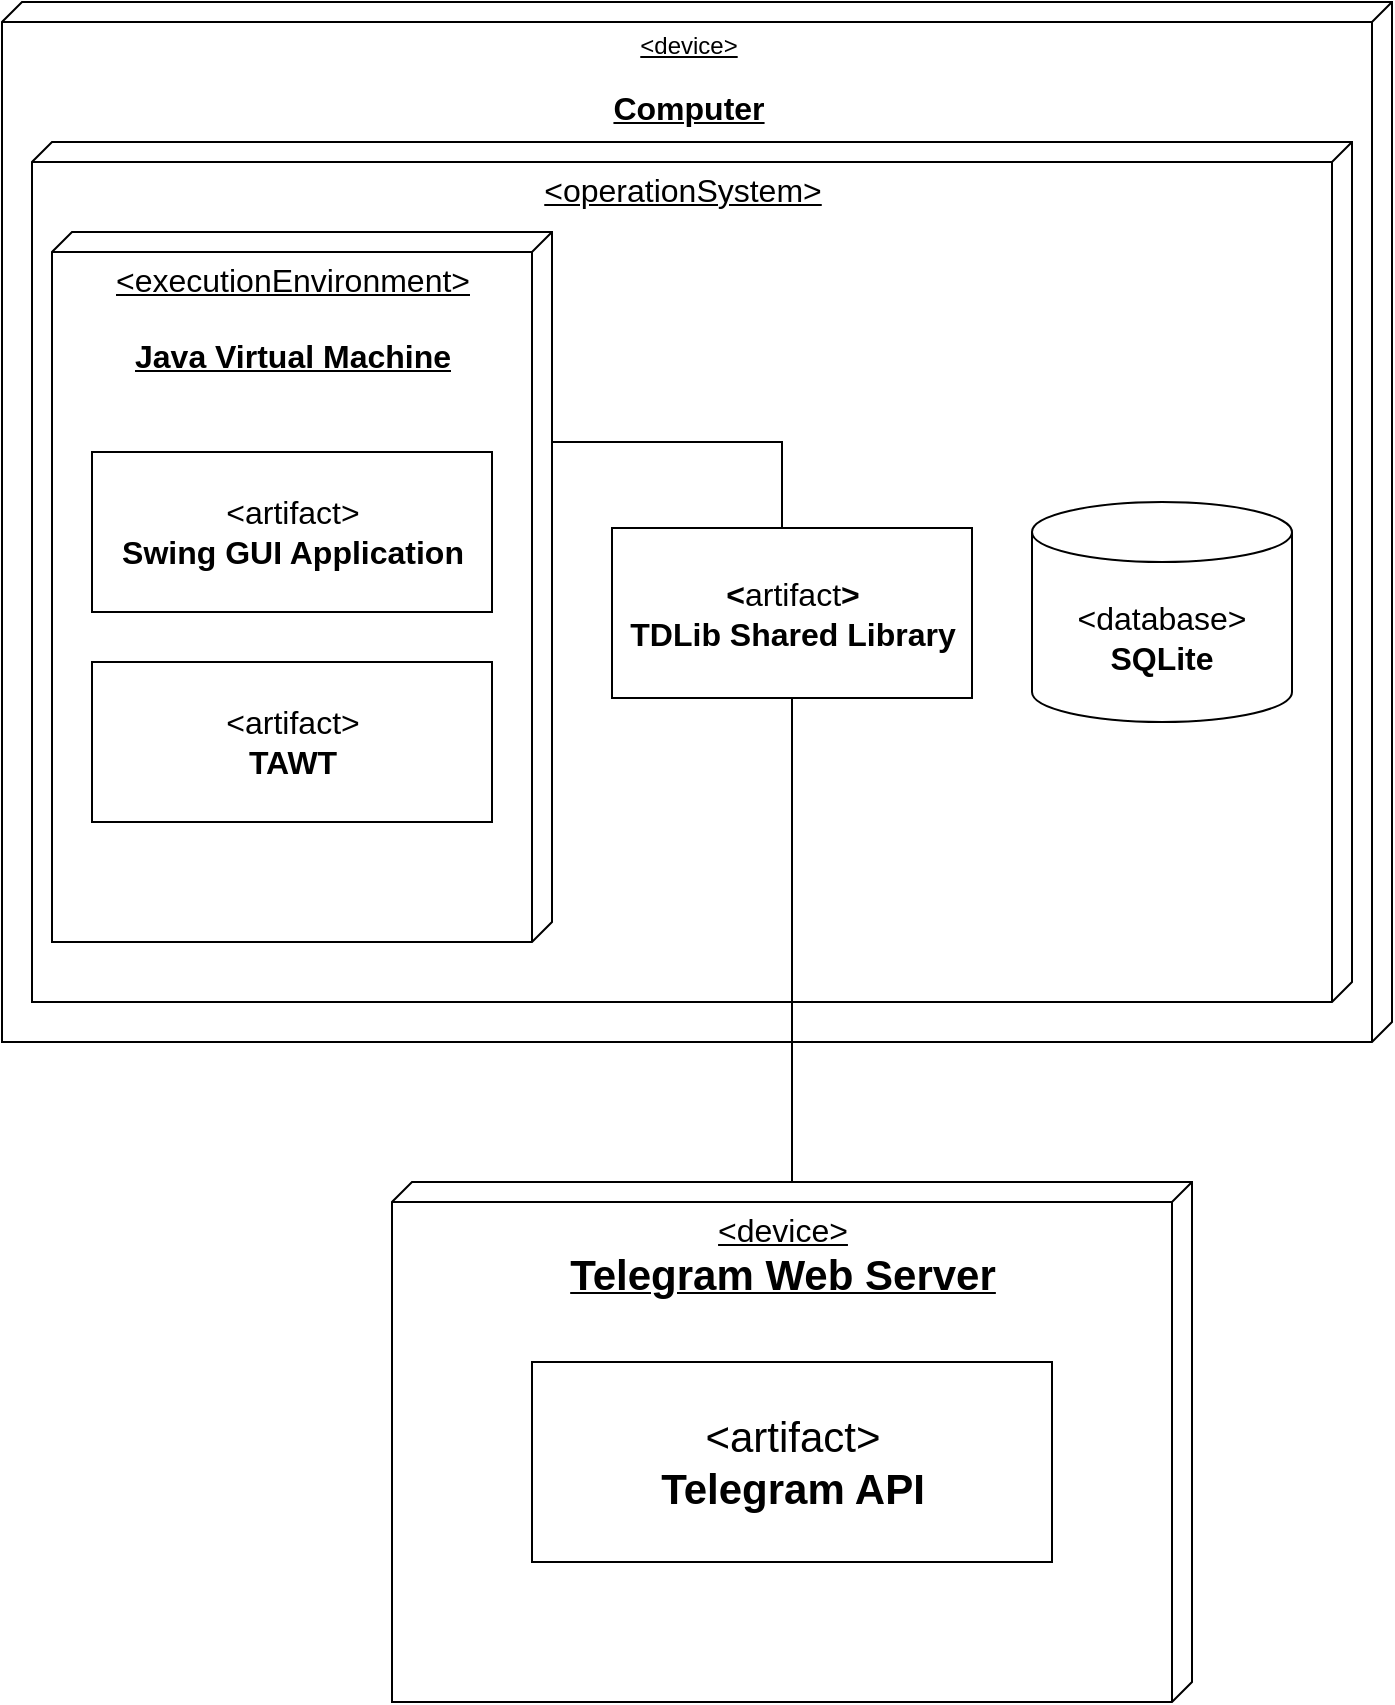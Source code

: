 <mxfile version="18.0.3" type="github">
  <diagram name="Page-1" id="5f0bae14-7c28-e335-631c-24af17079c00">
    <mxGraphModel dx="1097" dy="1063" grid="1" gridSize="10" guides="1" tooltips="1" connect="1" arrows="1" fold="1" page="1" pageScale="1" pageWidth="1100" pageHeight="850" background="none" math="0" shadow="0">
      <root>
        <mxCell id="0" />
        <mxCell id="1" parent="0" />
        <mxCell id="NAZXxwsv6ZmOrh4xrV_X-1" value="&amp;lt;device&amp;gt;&lt;br&gt;&lt;br style=&quot;font-size: 15px;&quot;&gt;&lt;span style=&quot;font-size: 16px;&quot;&gt;&lt;b&gt;Computer&lt;/b&gt;&lt;/span&gt;" style="verticalAlign=top;align=center;spacingTop=8;spacingLeft=2;spacingRight=12;shape=cube;size=10;direction=south;fontStyle=4;html=1;" vertex="1" parent="1">
          <mxGeometry x="345" y="120" width="695" height="520" as="geometry" />
        </mxCell>
        <mxCell id="NAZXxwsv6ZmOrh4xrV_X-3" value="&amp;lt;operationSystem&amp;gt;" style="verticalAlign=top;align=center;spacingTop=8;spacingLeft=2;spacingRight=12;shape=cube;size=10;direction=south;fontStyle=4;html=1;fontSize=16;" vertex="1" parent="1">
          <mxGeometry x="360" y="190" width="660" height="430" as="geometry" />
        </mxCell>
        <mxCell id="NAZXxwsv6ZmOrh4xrV_X-2" value="&amp;lt;executionEnvironment&amp;gt;&lt;br&gt;&lt;br&gt;&lt;b&gt;Java Virtual Machine&lt;/b&gt;" style="verticalAlign=top;align=center;spacingTop=8;spacingLeft=2;spacingRight=12;shape=cube;size=10;direction=south;fontStyle=4;html=1;fontSize=16;" vertex="1" parent="1">
          <mxGeometry x="370" y="235" width="250" height="355" as="geometry" />
        </mxCell>
        <mxCell id="NAZXxwsv6ZmOrh4xrV_X-7" value="" style="edgeStyle=orthogonalEdgeStyle;rounded=0;orthogonalLoop=1;jettySize=auto;html=1;fontSize=16;exitX=0.5;exitY=1;exitDx=0;exitDy=0;endArrow=none;endFill=0;" edge="1" parent="1" source="NAZXxwsv6ZmOrh4xrV_X-4" target="NAZXxwsv6ZmOrh4xrV_X-2">
          <mxGeometry relative="1" as="geometry">
            <Array as="points">
              <mxPoint x="735" y="340" />
            </Array>
          </mxGeometry>
        </mxCell>
        <mxCell id="NAZXxwsv6ZmOrh4xrV_X-12" style="edgeStyle=orthogonalEdgeStyle;rounded=0;orthogonalLoop=1;jettySize=auto;html=1;exitX=0.5;exitY=1;exitDx=0;exitDy=0;fontSize=21;endArrow=none;endFill=0;" edge="1" parent="1" source="NAZXxwsv6ZmOrh4xrV_X-4" target="NAZXxwsv6ZmOrh4xrV_X-10">
          <mxGeometry relative="1" as="geometry" />
        </mxCell>
        <mxCell id="NAZXxwsv6ZmOrh4xrV_X-4" value="&lt;b&gt;&amp;lt;&lt;/b&gt;artifact&lt;b&gt;&amp;gt;&lt;br&gt;TDLib Shared Library&lt;/b&gt;" style="html=1;fontSize=16;" vertex="1" parent="1">
          <mxGeometry x="650" y="383" width="180" height="85" as="geometry" />
        </mxCell>
        <mxCell id="NAZXxwsv6ZmOrh4xrV_X-5" value="&amp;lt;database&amp;gt;&lt;br&gt;&lt;b&gt;SQLite&lt;/b&gt;" style="shape=cylinder3;whiteSpace=wrap;html=1;boundedLbl=1;backgroundOutline=1;size=15;fontSize=16;" vertex="1" parent="1">
          <mxGeometry x="860" y="370" width="130" height="110" as="geometry" />
        </mxCell>
        <mxCell id="NAZXxwsv6ZmOrh4xrV_X-8" value="&amp;lt;artifact&amp;gt;&lt;br&gt;&lt;b&gt;Swing GUI Application&lt;/b&gt;" style="html=1;fontSize=16;" vertex="1" parent="1">
          <mxGeometry x="390" y="345" width="200" height="80" as="geometry" />
        </mxCell>
        <mxCell id="NAZXxwsv6ZmOrh4xrV_X-9" value="&amp;lt;artifact&amp;gt;&lt;br&gt;&lt;b&gt;TAWT&lt;/b&gt;" style="html=1;fontSize=16;" vertex="1" parent="1">
          <mxGeometry x="390" y="450" width="200" height="80" as="geometry" />
        </mxCell>
        <mxCell id="NAZXxwsv6ZmOrh4xrV_X-10" value="&amp;lt;device&amp;gt;&lt;br style=&quot;font-size: 22px;&quot;&gt;&lt;span style=&quot;font-size: 21px;&quot;&gt;&lt;b&gt;Telegram Web Server&lt;/b&gt;&lt;/span&gt;" style="verticalAlign=top;align=center;spacingTop=8;spacingLeft=2;spacingRight=12;shape=cube;size=10;direction=south;fontStyle=4;html=1;fontSize=16;" vertex="1" parent="1">
          <mxGeometry x="540" y="710" width="400" height="260" as="geometry" />
        </mxCell>
        <mxCell id="NAZXxwsv6ZmOrh4xrV_X-11" value="&amp;lt;artifact&amp;gt;&lt;br&gt;&lt;b&gt;Telegram API&lt;/b&gt;" style="html=1;fontSize=21;" vertex="1" parent="1">
          <mxGeometry x="610" y="800" width="260" height="100" as="geometry" />
        </mxCell>
      </root>
    </mxGraphModel>
  </diagram>
</mxfile>
